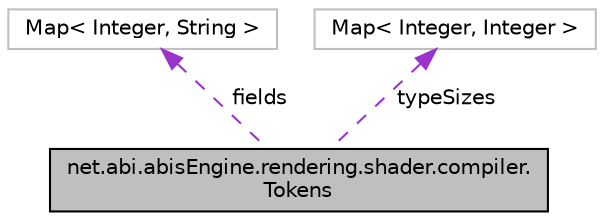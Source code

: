 digraph "net.abi.abisEngine.rendering.shader.compiler.Tokens"
{
 // LATEX_PDF_SIZE
  edge [fontname="Helvetica",fontsize="10",labelfontname="Helvetica",labelfontsize="10"];
  node [fontname="Helvetica",fontsize="10",shape=record];
  Node1 [label="net.abi.abisEngine.rendering.shader.compiler.\lTokens",height=0.2,width=0.4,color="black", fillcolor="grey75", style="filled", fontcolor="black",tooltip=" "];
  Node2 -> Node1 [dir="back",color="darkorchid3",fontsize="10",style="dashed",label=" fields" ,fontname="Helvetica"];
  Node2 [label="Map\< Integer, String \>",height=0.2,width=0.4,color="grey75", fillcolor="white", style="filled",tooltip=" "];
  Node3 -> Node1 [dir="back",color="darkorchid3",fontsize="10",style="dashed",label=" typeSizes" ,fontname="Helvetica"];
  Node3 [label="Map\< Integer, Integer \>",height=0.2,width=0.4,color="grey75", fillcolor="white", style="filled",tooltip=" "];
}
